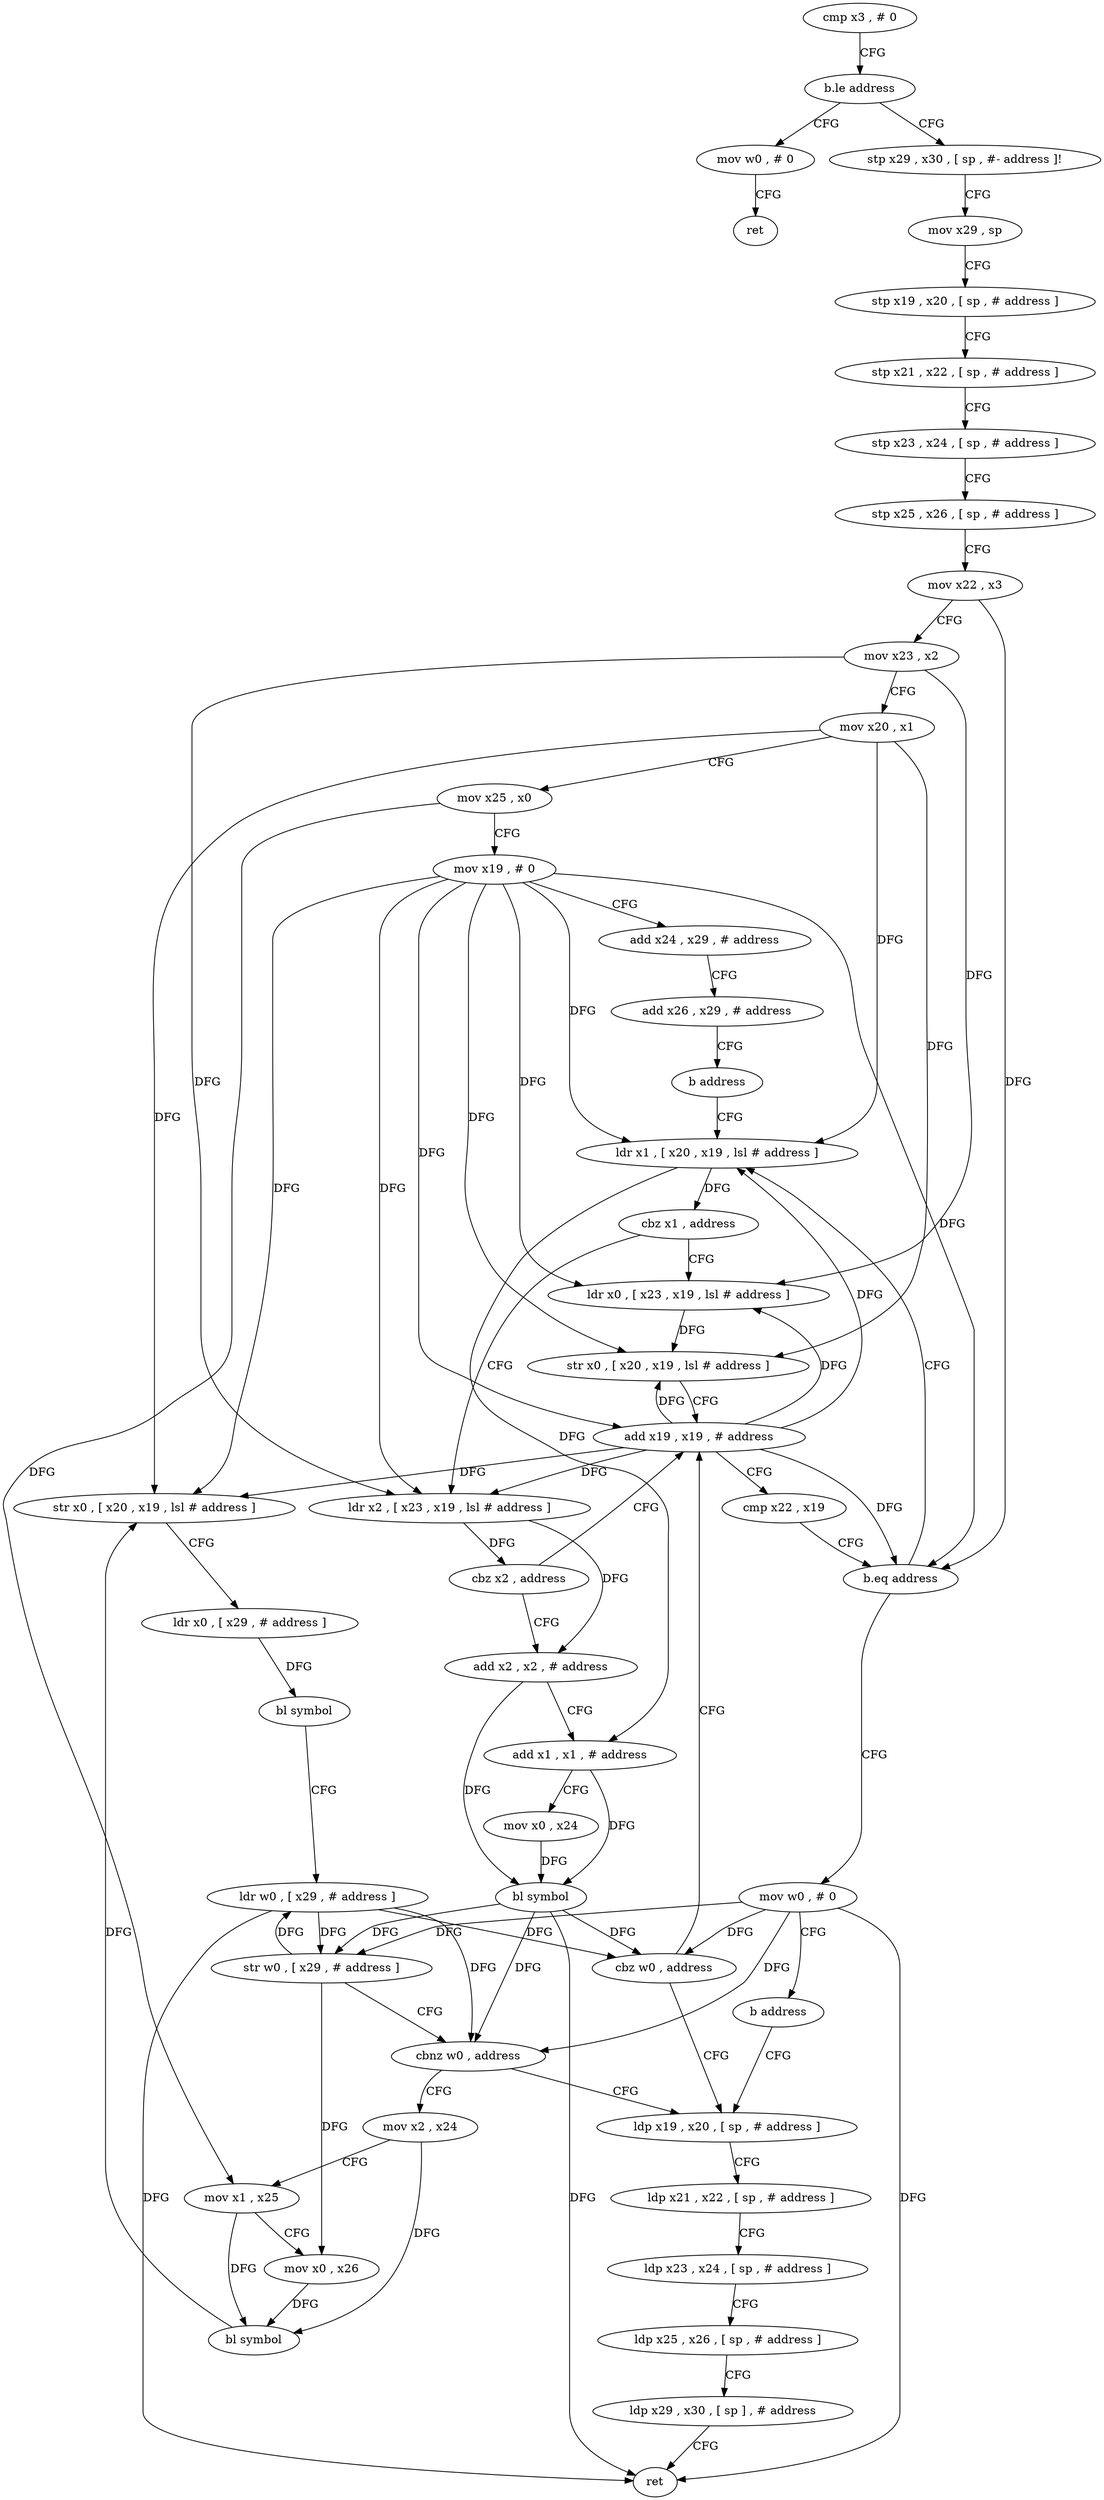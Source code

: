 digraph "func" {
"4258052" [label = "cmp x3 , # 0" ]
"4258056" [label = "b.le address" ]
"4258244" [label = "mov w0 , # 0" ]
"4258060" [label = "stp x29 , x30 , [ sp , #- address ]!" ]
"4258248" [label = "ret" ]
"4258064" [label = "mov x29 , sp" ]
"4258068" [label = "stp x19 , x20 , [ sp , # address ]" ]
"4258072" [label = "stp x21 , x22 , [ sp , # address ]" ]
"4258076" [label = "stp x23 , x24 , [ sp , # address ]" ]
"4258080" [label = "stp x25 , x26 , [ sp , # address ]" ]
"4258084" [label = "mov x22 , x3" ]
"4258088" [label = "mov x23 , x2" ]
"4258092" [label = "mov x20 , x1" ]
"4258096" [label = "mov x25 , x0" ]
"4258100" [label = "mov x19 , # 0" ]
"4258104" [label = "add x24 , x29 , # address" ]
"4258108" [label = "add x26 , x29 , # address" ]
"4258112" [label = "b address" ]
"4258136" [label = "ldr x1 , [ x20 , x19 , lsl # address ]" ]
"4258140" [label = "cbz x1 , address" ]
"4258116" [label = "ldr x0 , [ x23 , x19 , lsl # address ]" ]
"4258144" [label = "ldr x2 , [ x23 , x19 , lsl # address ]" ]
"4258120" [label = "str x0 , [ x20 , x19 , lsl # address ]" ]
"4258124" [label = "add x19 , x19 , # address" ]
"4258148" [label = "cbz x2 , address" ]
"4258152" [label = "add x2 , x2 , # address" ]
"4258236" [label = "mov w0 , # 0" ]
"4258240" [label = "b address" ]
"4258212" [label = "ldp x19 , x20 , [ sp , # address ]" ]
"4258128" [label = "cmp x22 , x19" ]
"4258132" [label = "b.eq address" ]
"4258156" [label = "add x1 , x1 , # address" ]
"4258160" [label = "mov x0 , x24" ]
"4258164" [label = "bl symbol" ]
"4258168" [label = "str w0 , [ x29 , # address ]" ]
"4258172" [label = "cbnz w0 , address" ]
"4258176" [label = "mov x2 , x24" ]
"4258216" [label = "ldp x21 , x22 , [ sp , # address ]" ]
"4258220" [label = "ldp x23 , x24 , [ sp , # address ]" ]
"4258224" [label = "ldp x25 , x26 , [ sp , # address ]" ]
"4258228" [label = "ldp x29 , x30 , [ sp ] , # address" ]
"4258232" [label = "ret" ]
"4258180" [label = "mov x1 , x25" ]
"4258184" [label = "mov x0 , x26" ]
"4258188" [label = "bl symbol" ]
"4258192" [label = "str x0 , [ x20 , x19 , lsl # address ]" ]
"4258196" [label = "ldr x0 , [ x29 , # address ]" ]
"4258200" [label = "bl symbol" ]
"4258204" [label = "ldr w0 , [ x29 , # address ]" ]
"4258208" [label = "cbz w0 , address" ]
"4258052" -> "4258056" [ label = "CFG" ]
"4258056" -> "4258244" [ label = "CFG" ]
"4258056" -> "4258060" [ label = "CFG" ]
"4258244" -> "4258248" [ label = "CFG" ]
"4258060" -> "4258064" [ label = "CFG" ]
"4258064" -> "4258068" [ label = "CFG" ]
"4258068" -> "4258072" [ label = "CFG" ]
"4258072" -> "4258076" [ label = "CFG" ]
"4258076" -> "4258080" [ label = "CFG" ]
"4258080" -> "4258084" [ label = "CFG" ]
"4258084" -> "4258088" [ label = "CFG" ]
"4258084" -> "4258132" [ label = "DFG" ]
"4258088" -> "4258092" [ label = "CFG" ]
"4258088" -> "4258116" [ label = "DFG" ]
"4258088" -> "4258144" [ label = "DFG" ]
"4258092" -> "4258096" [ label = "CFG" ]
"4258092" -> "4258136" [ label = "DFG" ]
"4258092" -> "4258120" [ label = "DFG" ]
"4258092" -> "4258192" [ label = "DFG" ]
"4258096" -> "4258100" [ label = "CFG" ]
"4258096" -> "4258180" [ label = "DFG" ]
"4258100" -> "4258104" [ label = "CFG" ]
"4258100" -> "4258136" [ label = "DFG" ]
"4258100" -> "4258116" [ label = "DFG" ]
"4258100" -> "4258120" [ label = "DFG" ]
"4258100" -> "4258144" [ label = "DFG" ]
"4258100" -> "4258124" [ label = "DFG" ]
"4258100" -> "4258132" [ label = "DFG" ]
"4258100" -> "4258192" [ label = "DFG" ]
"4258104" -> "4258108" [ label = "CFG" ]
"4258108" -> "4258112" [ label = "CFG" ]
"4258112" -> "4258136" [ label = "CFG" ]
"4258136" -> "4258140" [ label = "DFG" ]
"4258136" -> "4258156" [ label = "DFG" ]
"4258140" -> "4258116" [ label = "CFG" ]
"4258140" -> "4258144" [ label = "CFG" ]
"4258116" -> "4258120" [ label = "DFG" ]
"4258144" -> "4258148" [ label = "DFG" ]
"4258144" -> "4258152" [ label = "DFG" ]
"4258120" -> "4258124" [ label = "CFG" ]
"4258124" -> "4258128" [ label = "CFG" ]
"4258124" -> "4258136" [ label = "DFG" ]
"4258124" -> "4258116" [ label = "DFG" ]
"4258124" -> "4258144" [ label = "DFG" ]
"4258124" -> "4258120" [ label = "DFG" ]
"4258124" -> "4258132" [ label = "DFG" ]
"4258124" -> "4258192" [ label = "DFG" ]
"4258148" -> "4258124" [ label = "CFG" ]
"4258148" -> "4258152" [ label = "CFG" ]
"4258152" -> "4258156" [ label = "CFG" ]
"4258152" -> "4258164" [ label = "DFG" ]
"4258236" -> "4258240" [ label = "CFG" ]
"4258236" -> "4258168" [ label = "DFG" ]
"4258236" -> "4258172" [ label = "DFG" ]
"4258236" -> "4258232" [ label = "DFG" ]
"4258236" -> "4258208" [ label = "DFG" ]
"4258240" -> "4258212" [ label = "CFG" ]
"4258212" -> "4258216" [ label = "CFG" ]
"4258128" -> "4258132" [ label = "CFG" ]
"4258132" -> "4258236" [ label = "CFG" ]
"4258132" -> "4258136" [ label = "CFG" ]
"4258156" -> "4258160" [ label = "CFG" ]
"4258156" -> "4258164" [ label = "DFG" ]
"4258160" -> "4258164" [ label = "DFG" ]
"4258164" -> "4258168" [ label = "DFG" ]
"4258164" -> "4258172" [ label = "DFG" ]
"4258164" -> "4258232" [ label = "DFG" ]
"4258164" -> "4258208" [ label = "DFG" ]
"4258168" -> "4258172" [ label = "CFG" ]
"4258168" -> "4258204" [ label = "DFG" ]
"4258168" -> "4258184" [ label = "DFG" ]
"4258172" -> "4258212" [ label = "CFG" ]
"4258172" -> "4258176" [ label = "CFG" ]
"4258176" -> "4258180" [ label = "CFG" ]
"4258176" -> "4258188" [ label = "DFG" ]
"4258216" -> "4258220" [ label = "CFG" ]
"4258220" -> "4258224" [ label = "CFG" ]
"4258224" -> "4258228" [ label = "CFG" ]
"4258228" -> "4258232" [ label = "CFG" ]
"4258180" -> "4258184" [ label = "CFG" ]
"4258180" -> "4258188" [ label = "DFG" ]
"4258184" -> "4258188" [ label = "DFG" ]
"4258188" -> "4258192" [ label = "DFG" ]
"4258192" -> "4258196" [ label = "CFG" ]
"4258196" -> "4258200" [ label = "DFG" ]
"4258200" -> "4258204" [ label = "CFG" ]
"4258204" -> "4258208" [ label = "DFG" ]
"4258204" -> "4258168" [ label = "DFG" ]
"4258204" -> "4258172" [ label = "DFG" ]
"4258204" -> "4258232" [ label = "DFG" ]
"4258208" -> "4258124" [ label = "CFG" ]
"4258208" -> "4258212" [ label = "CFG" ]
}
